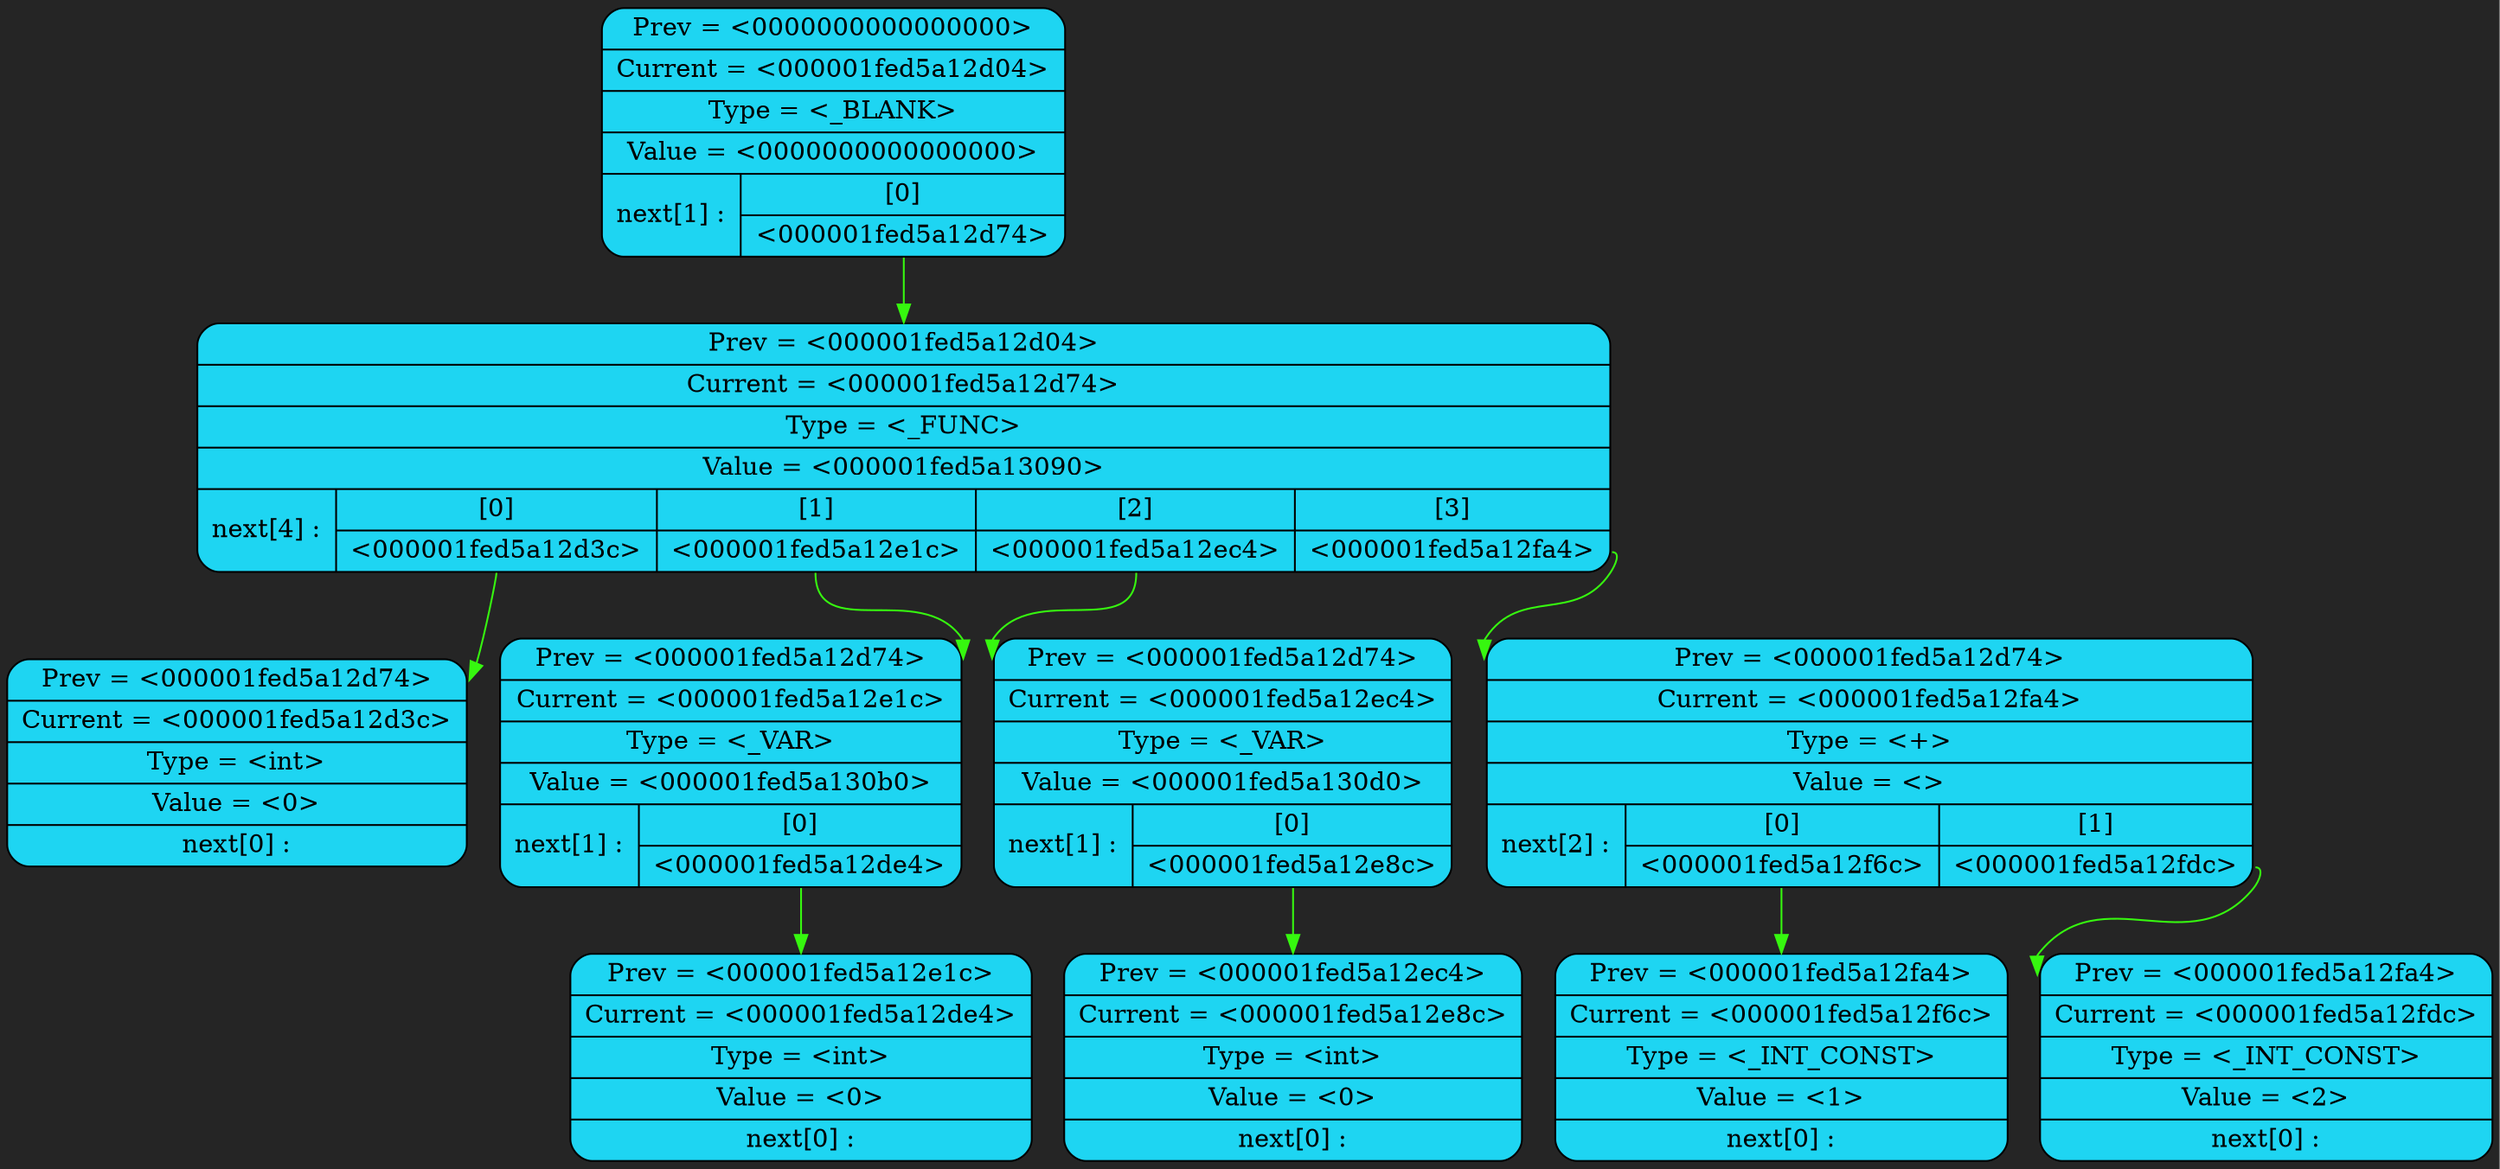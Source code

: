 digraph Tree_0 {
	graph [dpi = 200];
	bgcolor = "#252525"
	rankdir = TB
	"Nod_0" [shape = "Mrecord", style = "filled", fillcolor = "#1ed5f2", label = "{<prev> Prev = &lt;0000000000000000&gt; | Current = &lt;000001fed5a12d04&gt; | Type = &lt;_BLANK&gt; | Value = &lt;0000000000000000&gt; | {next[1] :  | { [0] | <next_0> &lt;000001fed5a12d74&gt; }}}"]
	"Nod_1" [shape = "Mrecord", style = "filled", fillcolor = "#1ed5f2", label = "{<prev> Prev = &lt;000001fed5a12d04&gt; | Current = &lt;000001fed5a12d74&gt; | Type = &lt;_FUNC&gt; | Value = &lt;000001fed5a13090&gt; | {next[4] :  | { [0] | <next_0> &lt;000001fed5a12d3c&gt; } | { [1] | <next_1> &lt;000001fed5a12e1c&gt; } | { [2] | <next_2> &lt;000001fed5a12ec4&gt; } | { [3] | <next_3> &lt;000001fed5a12fa4&gt; }}}"]
	"Nod_2" [shape = "Mrecord", style = "filled", fillcolor = "#1ed5f2", label = "{<prev> Prev = &lt;000001fed5a12d74&gt; | Current = &lt;000001fed5a12d3c&gt; | Type = &lt;int&gt; | Value = &lt;0&gt; | {next[0] : }}"]
	"Nod_3" [shape = "Mrecord", style = "filled", fillcolor = "#1ed5f2", label = "{<prev> Prev = &lt;000001fed5a12d74&gt; | Current = &lt;000001fed5a12e1c&gt; | Type = &lt;_VAR&gt; | Value = &lt;000001fed5a130b0&gt; | {next[1] :  | { [0] | <next_0> &lt;000001fed5a12de4&gt; }}}"]
	"Nod_4" [shape = "Mrecord", style = "filled", fillcolor = "#1ed5f2", label = "{<prev> Prev = &lt;000001fed5a12e1c&gt; | Current = &lt;000001fed5a12de4&gt; | Type = &lt;int&gt; | Value = &lt;0&gt; | {next[0] : }}"]
	"Nod_5" [shape = "Mrecord", style = "filled", fillcolor = "#1ed5f2", label = "{<prev> Prev = &lt;000001fed5a12d74&gt; | Current = &lt;000001fed5a12ec4&gt; | Type = &lt;_VAR&gt; | Value = &lt;000001fed5a130d0&gt; | {next[1] :  | { [0] | <next_0> &lt;000001fed5a12e8c&gt; }}}"]
	"Nod_6" [shape = "Mrecord", style = "filled", fillcolor = "#1ed5f2", label = "{<prev> Prev = &lt;000001fed5a12ec4&gt; | Current = &lt;000001fed5a12e8c&gt; | Type = &lt;int&gt; | Value = &lt;0&gt; | {next[0] : }}"]
	"Nod_7" [shape = "Mrecord", style = "filled", fillcolor = "#1ed5f2", label = "{<prev> Prev = &lt;000001fed5a12d74&gt; | Current = &lt;000001fed5a12fa4&gt; | Type = &lt;+&gt; | Value = &lt;&gt; | {next[2] :  | { [0] | <next_0> &lt;000001fed5a12f6c&gt; } | { [1] | <next_1> &lt;000001fed5a12fdc&gt; }}}"]
	"Nod_8" [shape = "Mrecord", style = "filled", fillcolor = "#1ed5f2", label = "{<prev> Prev = &lt;000001fed5a12fa4&gt; | Current = &lt;000001fed5a12f6c&gt; | Type = &lt;_INT_CONST&gt; | Value = &lt;1&gt; | {next[0] : }}"]
	"Nod_9" [shape = "Mrecord", style = "filled", fillcolor = "#1ed5f2", label = "{<prev> Prev = &lt;000001fed5a12fa4&gt; | Current = &lt;000001fed5a12fdc&gt; | Type = &lt;_INT_CONST&gt; | Value = &lt;2&gt; | {next[0] : }}"]
	{rank = same;  Nod_0;}
	{rank = same;  Nod_1;}
	{rank = same;  Nod_2; Nod_3; Nod_5; Nod_7;}
	{rank = same;  Nod_4; Nod_6; Nod_8; Nod_9;}
	"Nod_0":next_0 -> "Nod_1":prev [color = "#36f70f"];
	"Nod_1":next_0 -> "Nod_2":prev [color = "#36f70f"];
	"Nod_1":next_1 -> "Nod_3":prev [color = "#36f70f"];
	"Nod_3":next_0 -> "Nod_4":prev [color = "#36f70f"];
	"Nod_1":next_2 -> "Nod_5":prev [color = "#36f70f"];
	"Nod_5":next_0 -> "Nod_6":prev [color = "#36f70f"];
	"Nod_1":next_3 -> "Nod_7":prev [color = "#36f70f"];
	"Nod_7":next_0 -> "Nod_8":prev [color = "#36f70f"];
	"Nod_7":next_1 -> "Nod_9":prev [color = "#36f70f"];
}